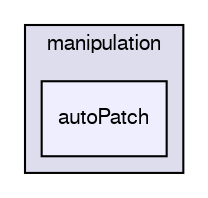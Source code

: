 digraph "applications/utilities/mesh/manipulation/autoPatch" {
  bgcolor=transparent;
  compound=true
  node [ fontsize="10", fontname="FreeSans"];
  edge [ labelfontsize="10", labelfontname="FreeSans"];
  subgraph clusterdir_15449a1ef4a09517cc5e2efa6b11565e {
    graph [ bgcolor="#ddddee", pencolor="black", label="manipulation" fontname="FreeSans", fontsize="10", URL="dir_15449a1ef4a09517cc5e2efa6b11565e.html"]
  dir_7a04b2a82658031a71dcb336ec29899a [shape=box, label="autoPatch", style="filled", fillcolor="#eeeeff", pencolor="black", URL="dir_7a04b2a82658031a71dcb336ec29899a.html"];
  }
}
